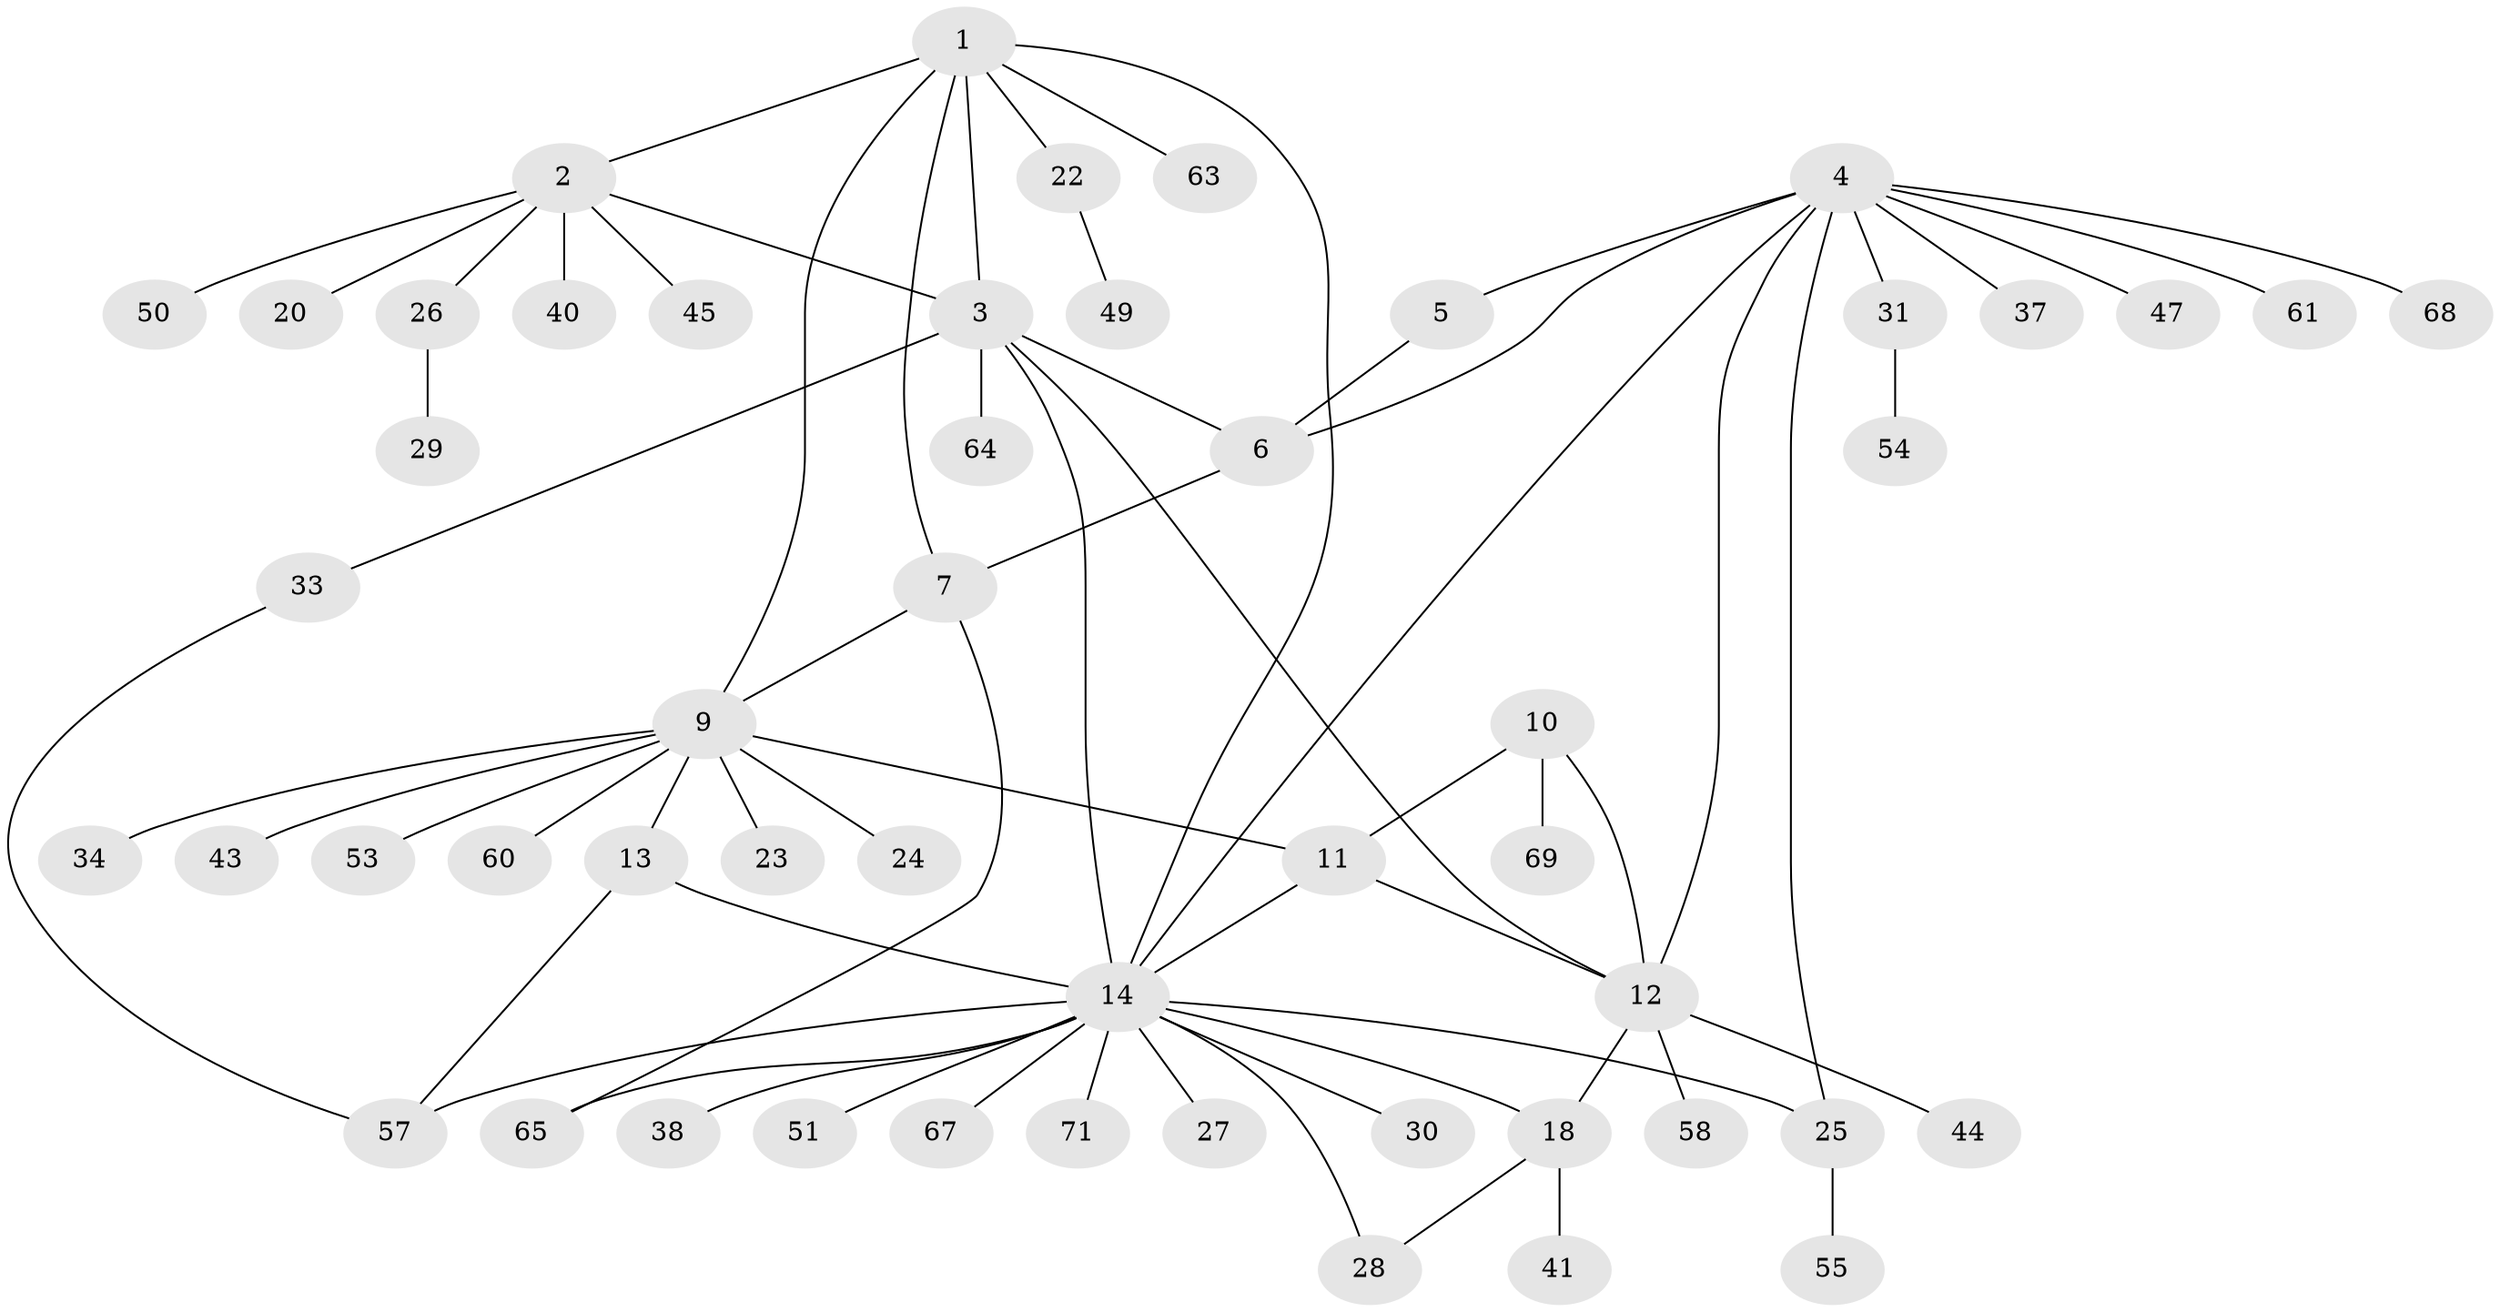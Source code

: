 // Generated by graph-tools (version 1.1) at 2025/52/02/27/25 19:52:13]
// undirected, 52 vertices, 68 edges
graph export_dot {
graph [start="1"]
  node [color=gray90,style=filled];
  1 [super="+8"];
  2 [super="+16"];
  3 [super="+46"];
  4 [super="+17"];
  5;
  6;
  7 [super="+32"];
  9 [super="+21"];
  10 [super="+52"];
  11;
  12 [super="+39"];
  13 [super="+15"];
  14 [super="+19"];
  18 [super="+66"];
  20;
  22 [super="+42"];
  23;
  24;
  25 [super="+56"];
  26 [super="+48"];
  27 [super="+59"];
  28 [super="+35"];
  29;
  30;
  31 [super="+62"];
  33 [super="+36"];
  34;
  37;
  38;
  40;
  41;
  43;
  44;
  45;
  47;
  49;
  50;
  51;
  53;
  54;
  55;
  57 [super="+70"];
  58;
  60;
  61;
  63;
  64;
  65;
  67;
  68;
  69;
  71 [super="+72"];
  1 -- 2;
  1 -- 3;
  1 -- 14;
  1 -- 22;
  1 -- 7;
  1 -- 9;
  1 -- 63;
  2 -- 3;
  2 -- 50;
  2 -- 20;
  2 -- 40;
  2 -- 26;
  2 -- 45;
  3 -- 6;
  3 -- 12;
  3 -- 33;
  3 -- 64;
  3 -- 14;
  4 -- 5;
  4 -- 6;
  4 -- 12;
  4 -- 14;
  4 -- 25;
  4 -- 31;
  4 -- 47;
  4 -- 68;
  4 -- 37;
  4 -- 61;
  5 -- 6;
  6 -- 7;
  7 -- 9;
  7 -- 65;
  9 -- 11;
  9 -- 13;
  9 -- 24;
  9 -- 34;
  9 -- 53;
  9 -- 60;
  9 -- 43;
  9 -- 23;
  10 -- 11;
  10 -- 12;
  10 -- 69;
  11 -- 12;
  11 -- 14;
  12 -- 18;
  12 -- 44;
  12 -- 58;
  13 -- 14 [weight=2];
  13 -- 57;
  14 -- 18;
  14 -- 27;
  14 -- 28;
  14 -- 30;
  14 -- 38;
  14 -- 57;
  14 -- 65;
  14 -- 67;
  14 -- 51;
  14 -- 71;
  14 -- 25;
  18 -- 28;
  18 -- 41;
  22 -- 49;
  25 -- 55;
  26 -- 29;
  31 -- 54;
  33 -- 57;
}
